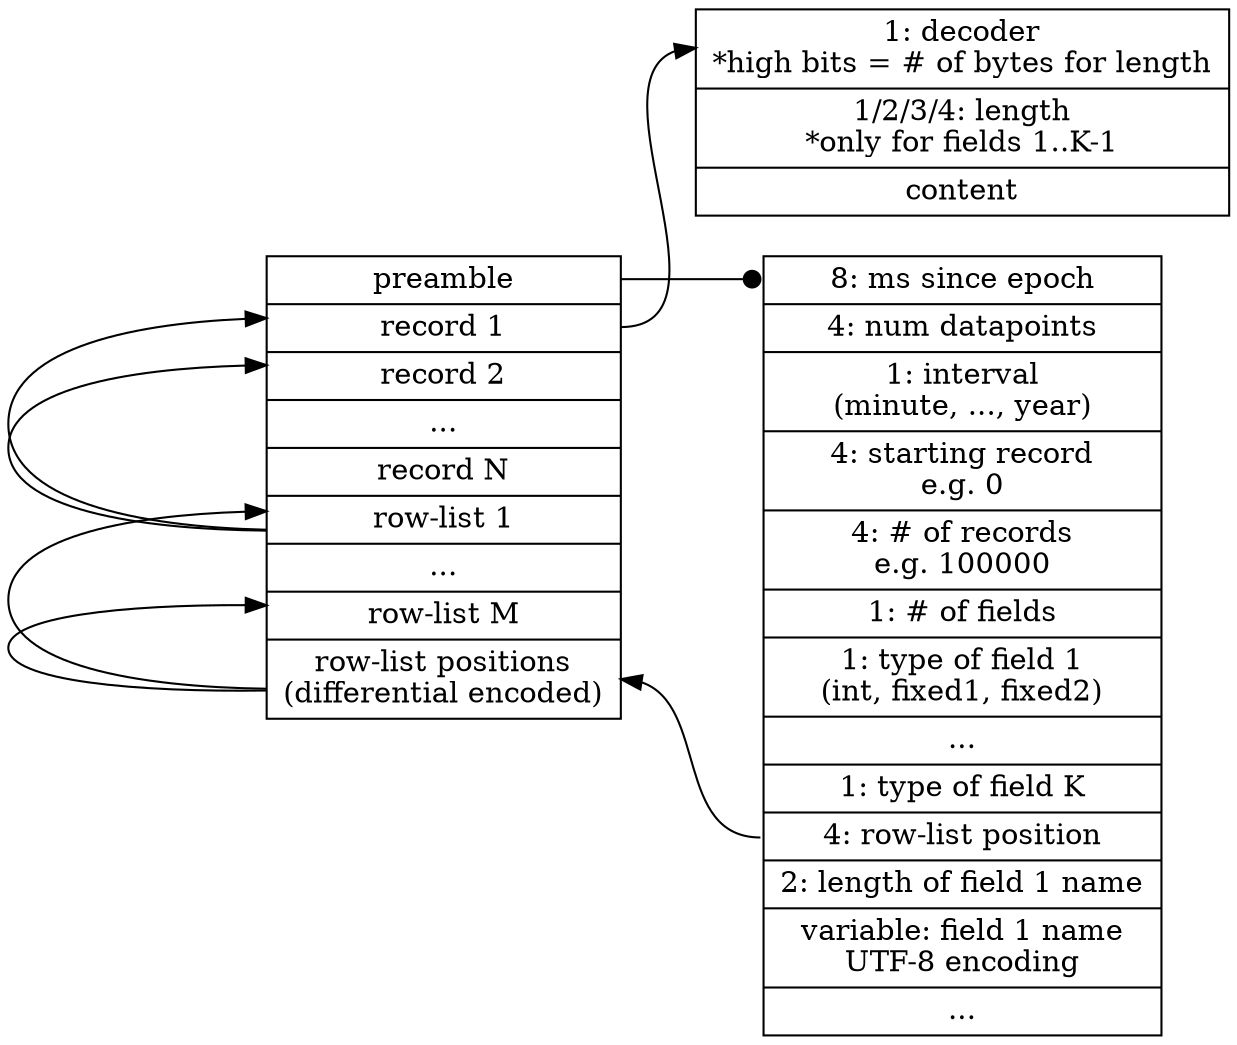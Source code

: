 digraph structs {
  node [shape=record];
  rankdir=LR;

  composite [ label ="<preamble> preamble |
  <record1> record 1 |
  <record2> record 2 |
  ... |
  record N |
  <rowlist1> row-list 1 |
  ... |
  <rowlistm> row-list M |
  <rowlistpos> row-list positions\n(differential encoded)

  " ];

  preamble [ label="<epoch> 8: ms since epoch |
  4: num datapoints |
  1: interval\n(minute, ..., year) |
  4: starting record\ne.g. 0 |
  4: # of records\ne.g. 100000 |
  1: # of fields |
  1: type of field 1\n(int, fixed1, fixed2) |
  ... |
  1: type of field K |
  <rowlistpos> 4: row-list position |
  2: length of field 1 name |
  variable: field 1 name\nUTF-8 encoding |
  ...
  " ];

  record [ label = "<decoder>1: decoder\n*high bits = # of bytes for length |
  1/2/3/4: length\n*only for fields 1..K-1 |
  content
  " ];

  composite:preamble -> preamble:epoch [arrowhead=dot];

  preamble:rowlistpos -> composite:rowlistpos;

  composite:rowlistpos -> composite:rowlist1;
  composite:rowlistpos -> composite:rowlistm;

  composite:record1 -> record:decoder;
  composite:rowlist1 -> composite:record1;
  composite:rowlist1 -> composite:record2;
}
